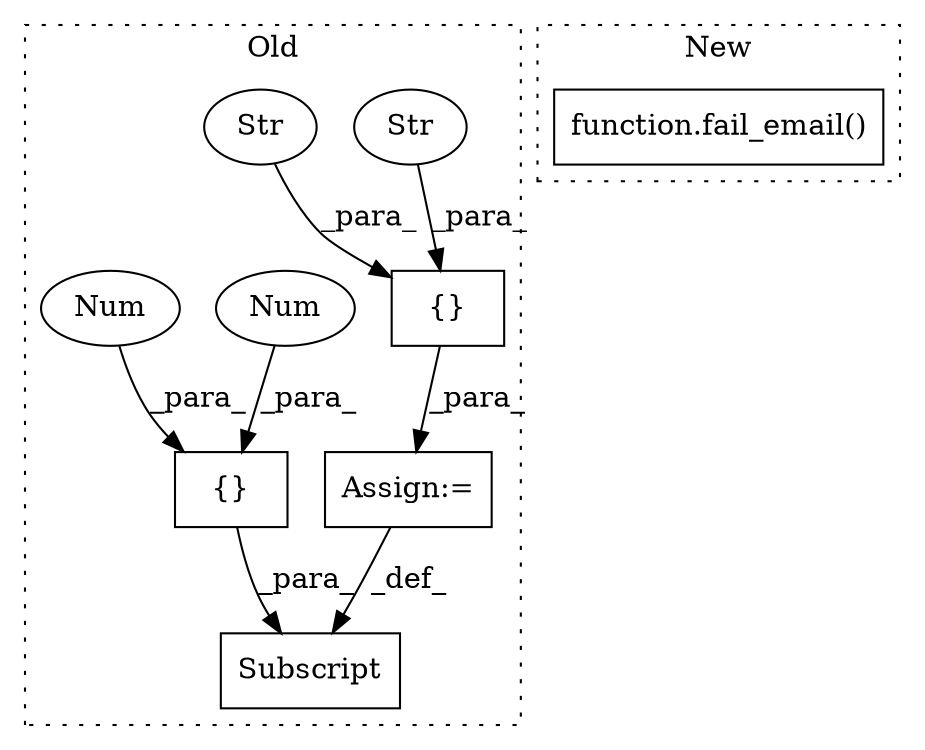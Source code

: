 digraph G {
subgraph cluster0 {
1 [label="{}" a="59" s="1575,1580" l="1,0" shape="box"];
3 [label="Subscript" a="63" s="1559,0" l="23,0" shape="box"];
4 [label="{}" a="59" s="1585,1624" l="1,0" shape="box"];
5 [label="Str" a="66" s="1607" l="17" shape="ellipse"];
6 [label="Str" a="66" s="1586" l="19" shape="ellipse"];
7 [label="Num" a="76" s="1576" l="1" shape="ellipse"];
8 [label="Num" a="76" s="1579" l="1" shape="ellipse"];
9 [label="Assign:=" a="68" s="1582" l="3" shape="box"];
label = "Old";
style="dotted";
}
subgraph cluster1 {
2 [label="function.fail_email()" a="75" s="1833,1846" l="11,1" shape="box"];
label = "New";
style="dotted";
}
1 -> 3 [label="_para_"];
4 -> 9 [label="_para_"];
5 -> 4 [label="_para_"];
6 -> 4 [label="_para_"];
7 -> 1 [label="_para_"];
8 -> 1 [label="_para_"];
9 -> 3 [label="_def_"];
}